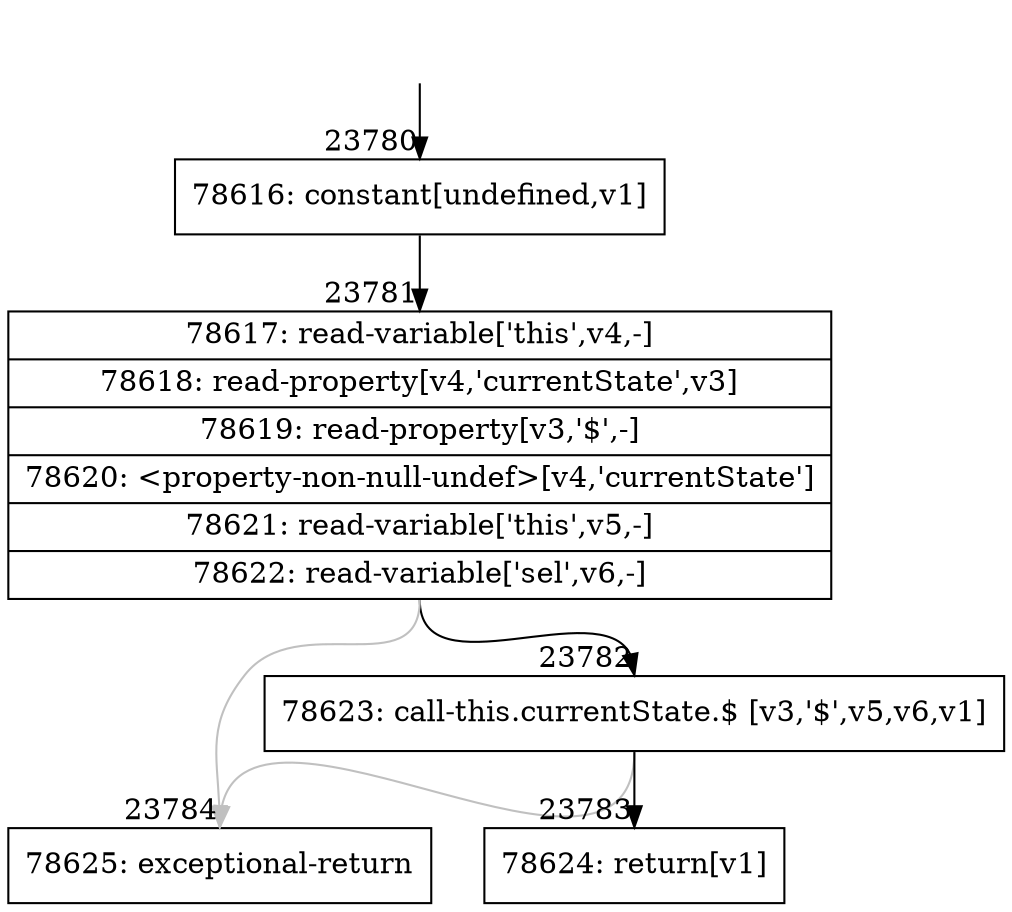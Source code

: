digraph {
rankdir="TD"
BB_entry2080[shape=none,label=""];
BB_entry2080 -> BB23780 [tailport=s, headport=n, headlabel="    23780"]
BB23780 [shape=record label="{78616: constant[undefined,v1]}" ] 
BB23780 -> BB23781 [tailport=s, headport=n, headlabel="      23781"]
BB23781 [shape=record label="{78617: read-variable['this',v4,-]|78618: read-property[v4,'currentState',v3]|78619: read-property[v3,'$',-]|78620: \<property-non-null-undef\>[v4,'currentState']|78621: read-variable['this',v5,-]|78622: read-variable['sel',v6,-]}" ] 
BB23781 -> BB23782 [tailport=s, headport=n, headlabel="      23782"]
BB23781 -> BB23784 [tailport=s, headport=n, color=gray, headlabel="      23784"]
BB23782 [shape=record label="{78623: call-this.currentState.$ [v3,'$',v5,v6,v1]}" ] 
BB23782 -> BB23783 [tailport=s, headport=n, headlabel="      23783"]
BB23782 -> BB23784 [tailport=s, headport=n, color=gray]
BB23783 [shape=record label="{78624: return[v1]}" ] 
BB23784 [shape=record label="{78625: exceptional-return}" ] 
//#$~ 44955
}
